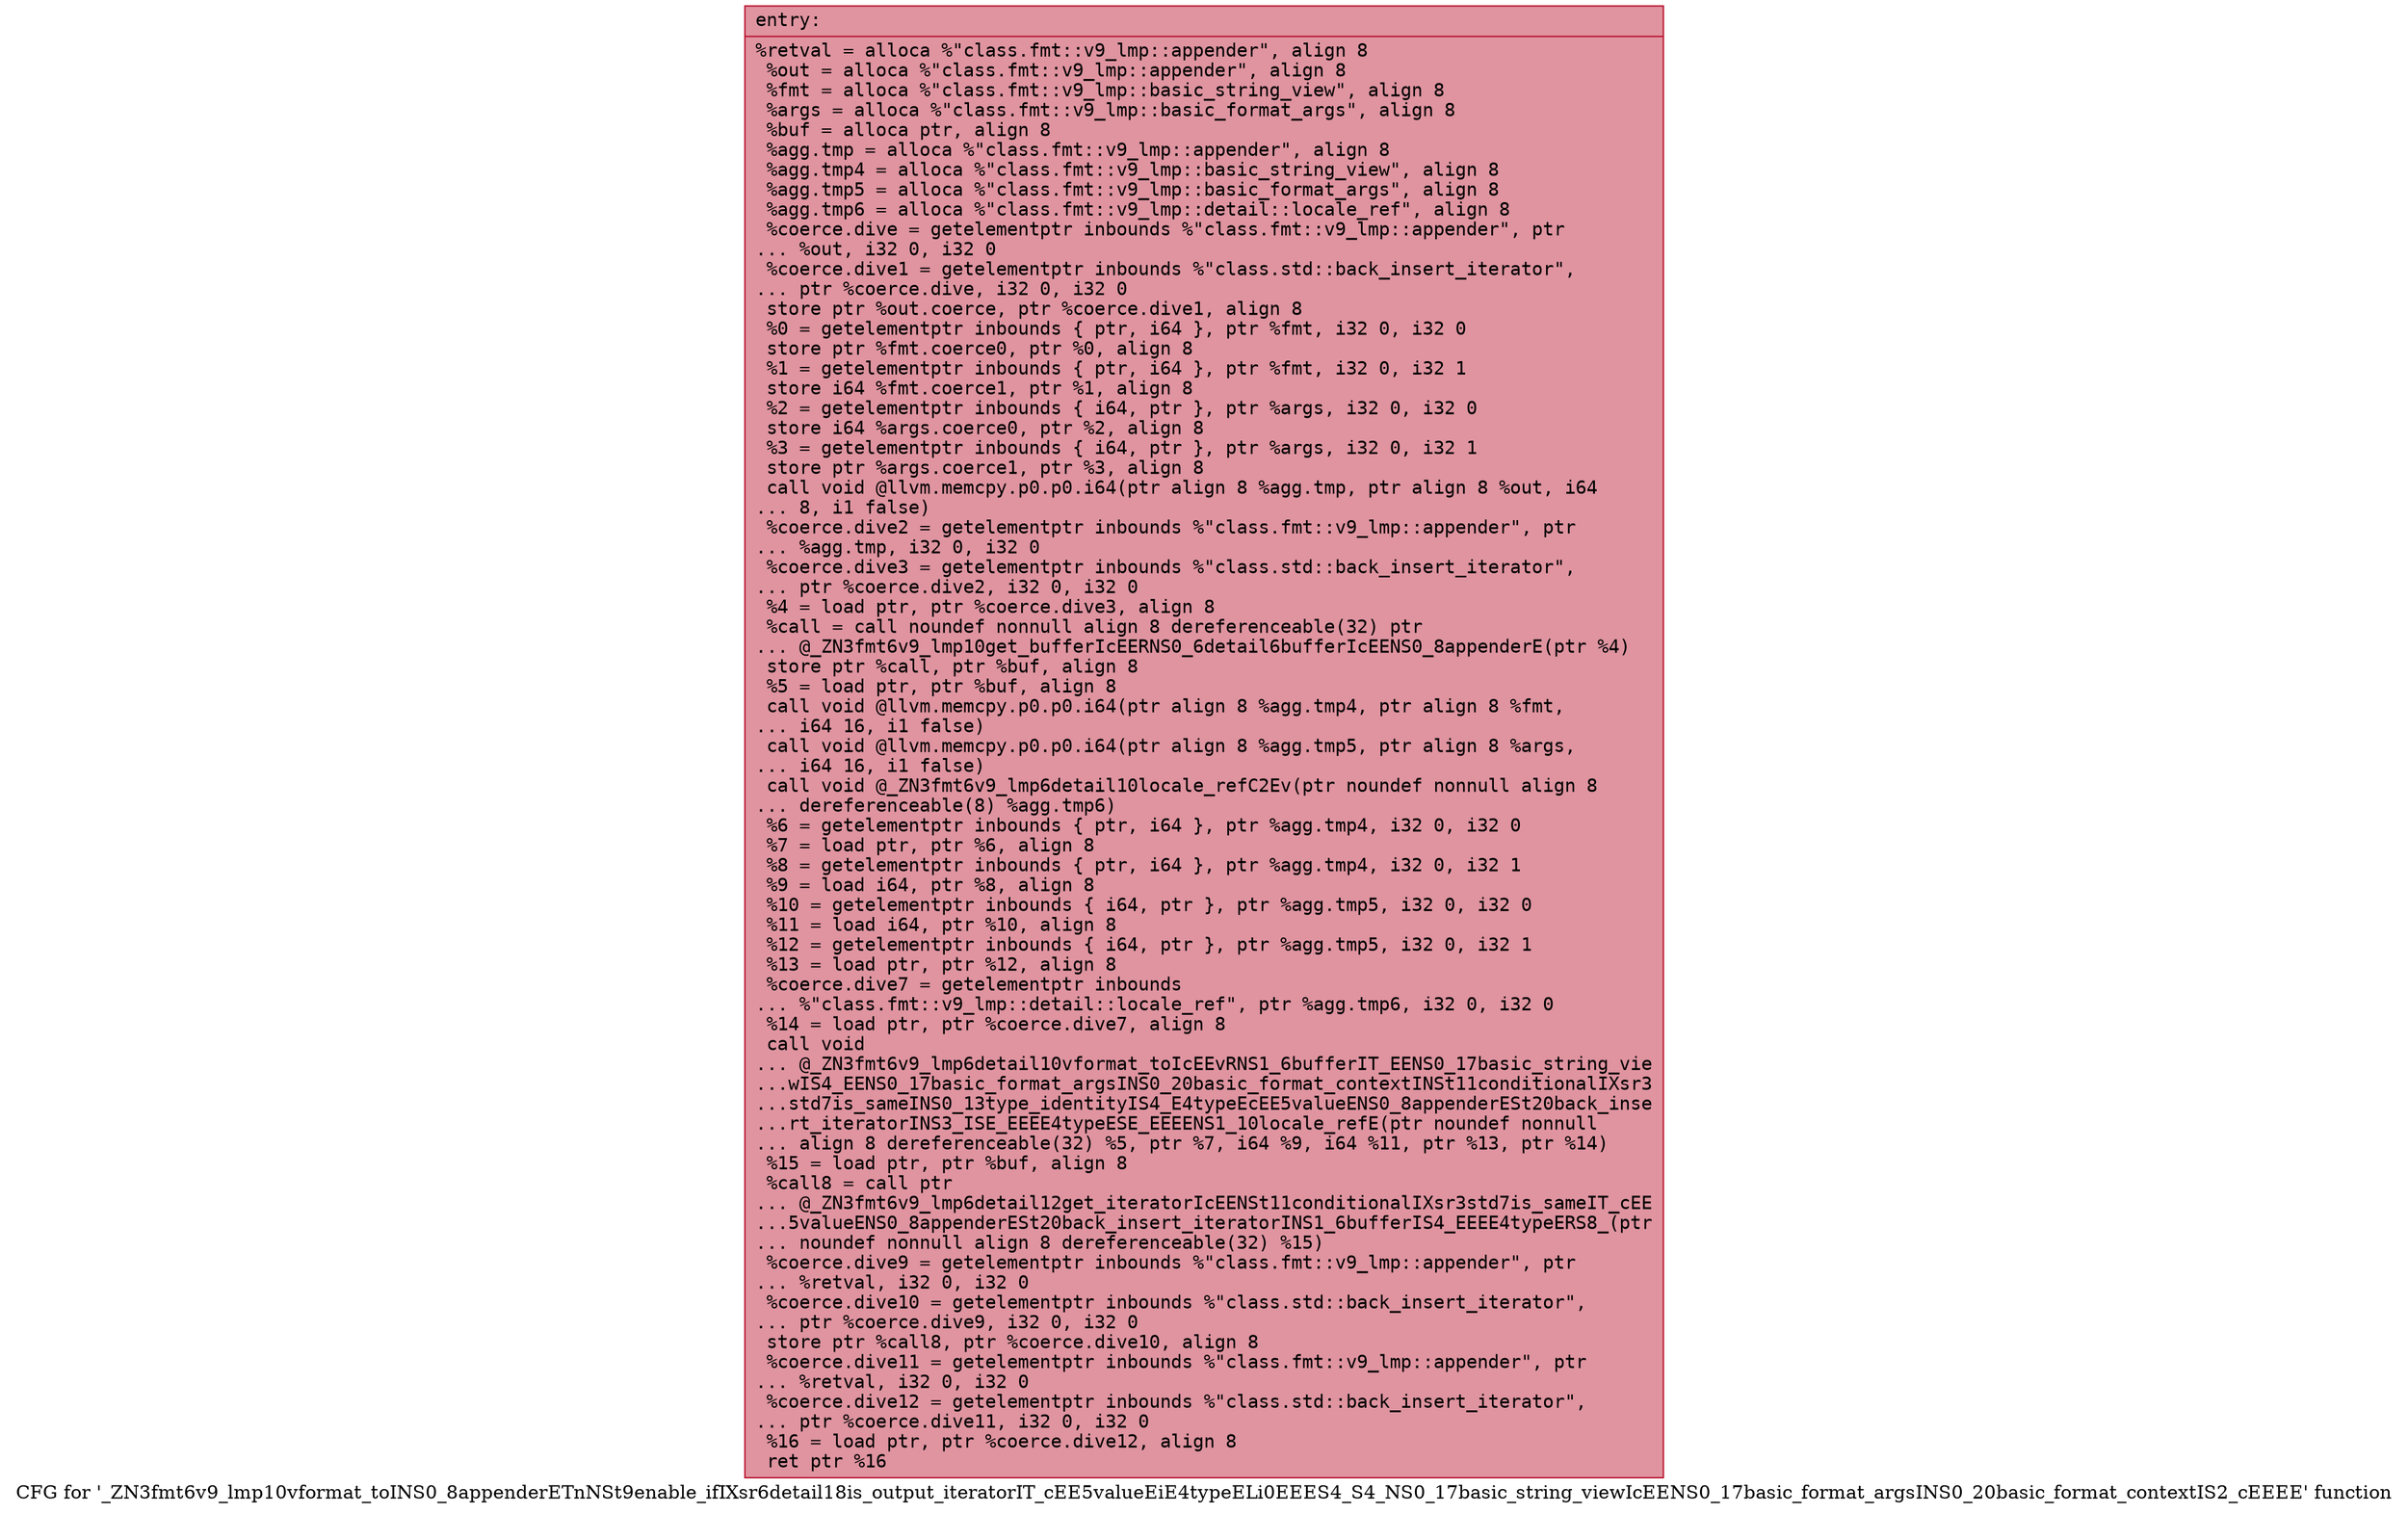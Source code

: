digraph "CFG for '_ZN3fmt6v9_lmp10vformat_toINS0_8appenderETnNSt9enable_ifIXsr6detail18is_output_iteratorIT_cEE5valueEiE4typeELi0EEES4_S4_NS0_17basic_string_viewIcEENS0_17basic_format_argsINS0_20basic_format_contextIS2_cEEEE' function" {
	label="CFG for '_ZN3fmt6v9_lmp10vformat_toINS0_8appenderETnNSt9enable_ifIXsr6detail18is_output_iteratorIT_cEE5valueEiE4typeELi0EEES4_S4_NS0_17basic_string_viewIcEENS0_17basic_format_argsINS0_20basic_format_contextIS2_cEEEE' function";

	Node0x55fec3705460 [shape=record,color="#b70d28ff", style=filled, fillcolor="#b70d2870" fontname="Courier",label="{entry:\l|  %retval = alloca %\"class.fmt::v9_lmp::appender\", align 8\l  %out = alloca %\"class.fmt::v9_lmp::appender\", align 8\l  %fmt = alloca %\"class.fmt::v9_lmp::basic_string_view\", align 8\l  %args = alloca %\"class.fmt::v9_lmp::basic_format_args\", align 8\l  %buf = alloca ptr, align 8\l  %agg.tmp = alloca %\"class.fmt::v9_lmp::appender\", align 8\l  %agg.tmp4 = alloca %\"class.fmt::v9_lmp::basic_string_view\", align 8\l  %agg.tmp5 = alloca %\"class.fmt::v9_lmp::basic_format_args\", align 8\l  %agg.tmp6 = alloca %\"class.fmt::v9_lmp::detail::locale_ref\", align 8\l  %coerce.dive = getelementptr inbounds %\"class.fmt::v9_lmp::appender\", ptr\l... %out, i32 0, i32 0\l  %coerce.dive1 = getelementptr inbounds %\"class.std::back_insert_iterator\",\l... ptr %coerce.dive, i32 0, i32 0\l  store ptr %out.coerce, ptr %coerce.dive1, align 8\l  %0 = getelementptr inbounds \{ ptr, i64 \}, ptr %fmt, i32 0, i32 0\l  store ptr %fmt.coerce0, ptr %0, align 8\l  %1 = getelementptr inbounds \{ ptr, i64 \}, ptr %fmt, i32 0, i32 1\l  store i64 %fmt.coerce1, ptr %1, align 8\l  %2 = getelementptr inbounds \{ i64, ptr \}, ptr %args, i32 0, i32 0\l  store i64 %args.coerce0, ptr %2, align 8\l  %3 = getelementptr inbounds \{ i64, ptr \}, ptr %args, i32 0, i32 1\l  store ptr %args.coerce1, ptr %3, align 8\l  call void @llvm.memcpy.p0.p0.i64(ptr align 8 %agg.tmp, ptr align 8 %out, i64\l... 8, i1 false)\l  %coerce.dive2 = getelementptr inbounds %\"class.fmt::v9_lmp::appender\", ptr\l... %agg.tmp, i32 0, i32 0\l  %coerce.dive3 = getelementptr inbounds %\"class.std::back_insert_iterator\",\l... ptr %coerce.dive2, i32 0, i32 0\l  %4 = load ptr, ptr %coerce.dive3, align 8\l  %call = call noundef nonnull align 8 dereferenceable(32) ptr\l... @_ZN3fmt6v9_lmp10get_bufferIcEERNS0_6detail6bufferIcEENS0_8appenderE(ptr %4)\l  store ptr %call, ptr %buf, align 8\l  %5 = load ptr, ptr %buf, align 8\l  call void @llvm.memcpy.p0.p0.i64(ptr align 8 %agg.tmp4, ptr align 8 %fmt,\l... i64 16, i1 false)\l  call void @llvm.memcpy.p0.p0.i64(ptr align 8 %agg.tmp5, ptr align 8 %args,\l... i64 16, i1 false)\l  call void @_ZN3fmt6v9_lmp6detail10locale_refC2Ev(ptr noundef nonnull align 8\l... dereferenceable(8) %agg.tmp6)\l  %6 = getelementptr inbounds \{ ptr, i64 \}, ptr %agg.tmp4, i32 0, i32 0\l  %7 = load ptr, ptr %6, align 8\l  %8 = getelementptr inbounds \{ ptr, i64 \}, ptr %agg.tmp4, i32 0, i32 1\l  %9 = load i64, ptr %8, align 8\l  %10 = getelementptr inbounds \{ i64, ptr \}, ptr %agg.tmp5, i32 0, i32 0\l  %11 = load i64, ptr %10, align 8\l  %12 = getelementptr inbounds \{ i64, ptr \}, ptr %agg.tmp5, i32 0, i32 1\l  %13 = load ptr, ptr %12, align 8\l  %coerce.dive7 = getelementptr inbounds\l... %\"class.fmt::v9_lmp::detail::locale_ref\", ptr %agg.tmp6, i32 0, i32 0\l  %14 = load ptr, ptr %coerce.dive7, align 8\l  call void\l... @_ZN3fmt6v9_lmp6detail10vformat_toIcEEvRNS1_6bufferIT_EENS0_17basic_string_vie\l...wIS4_EENS0_17basic_format_argsINS0_20basic_format_contextINSt11conditionalIXsr3\l...std7is_sameINS0_13type_identityIS4_E4typeEcEE5valueENS0_8appenderESt20back_inse\l...rt_iteratorINS3_ISE_EEEE4typeESE_EEEENS1_10locale_refE(ptr noundef nonnull\l... align 8 dereferenceable(32) %5, ptr %7, i64 %9, i64 %11, ptr %13, ptr %14)\l  %15 = load ptr, ptr %buf, align 8\l  %call8 = call ptr\l... @_ZN3fmt6v9_lmp6detail12get_iteratorIcEENSt11conditionalIXsr3std7is_sameIT_cEE\l...5valueENS0_8appenderESt20back_insert_iteratorINS1_6bufferIS4_EEEE4typeERS8_(ptr\l... noundef nonnull align 8 dereferenceable(32) %15)\l  %coerce.dive9 = getelementptr inbounds %\"class.fmt::v9_lmp::appender\", ptr\l... %retval, i32 0, i32 0\l  %coerce.dive10 = getelementptr inbounds %\"class.std::back_insert_iterator\",\l... ptr %coerce.dive9, i32 0, i32 0\l  store ptr %call8, ptr %coerce.dive10, align 8\l  %coerce.dive11 = getelementptr inbounds %\"class.fmt::v9_lmp::appender\", ptr\l... %retval, i32 0, i32 0\l  %coerce.dive12 = getelementptr inbounds %\"class.std::back_insert_iterator\",\l... ptr %coerce.dive11, i32 0, i32 0\l  %16 = load ptr, ptr %coerce.dive12, align 8\l  ret ptr %16\l}"];
}
